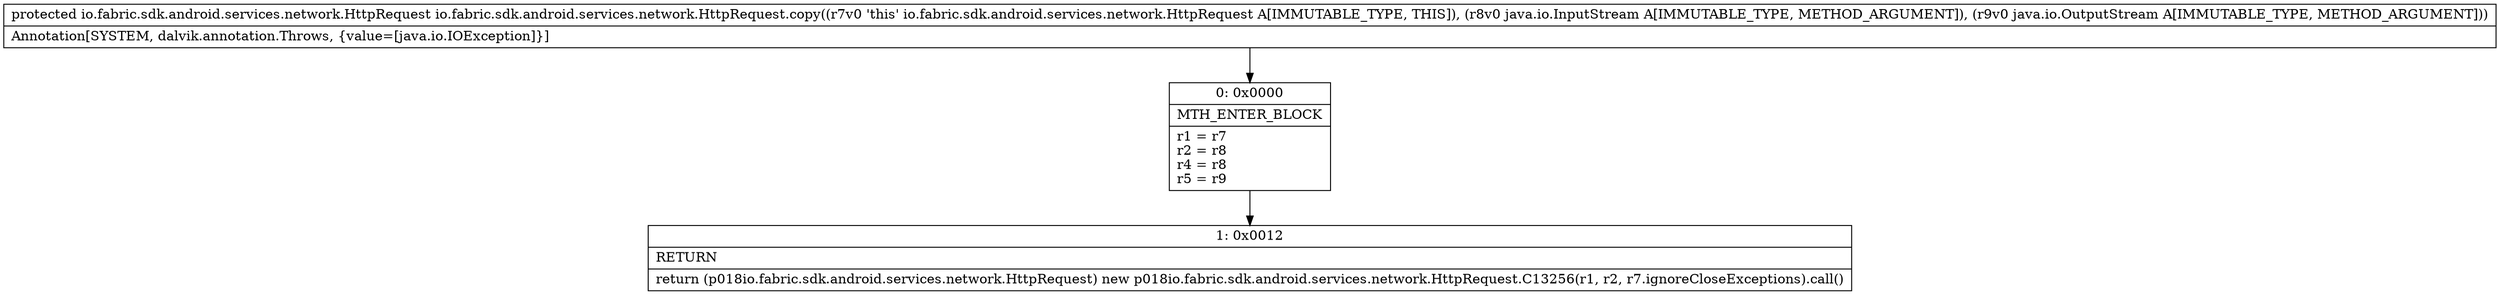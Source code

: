 digraph "CFG forio.fabric.sdk.android.services.network.HttpRequest.copy(Ljava\/io\/InputStream;Ljava\/io\/OutputStream;)Lio\/fabric\/sdk\/android\/services\/network\/HttpRequest;" {
Node_0 [shape=record,label="{0\:\ 0x0000|MTH_ENTER_BLOCK\l|r1 = r7\lr2 = r8\lr4 = r8\lr5 = r9\l}"];
Node_1 [shape=record,label="{1\:\ 0x0012|RETURN\l|return (p018io.fabric.sdk.android.services.network.HttpRequest) new p018io.fabric.sdk.android.services.network.HttpRequest.C13256(r1, r2, r7.ignoreCloseExceptions).call()\l}"];
MethodNode[shape=record,label="{protected io.fabric.sdk.android.services.network.HttpRequest io.fabric.sdk.android.services.network.HttpRequest.copy((r7v0 'this' io.fabric.sdk.android.services.network.HttpRequest A[IMMUTABLE_TYPE, THIS]), (r8v0 java.io.InputStream A[IMMUTABLE_TYPE, METHOD_ARGUMENT]), (r9v0 java.io.OutputStream A[IMMUTABLE_TYPE, METHOD_ARGUMENT]))  | Annotation[SYSTEM, dalvik.annotation.Throws, \{value=[java.io.IOException]\}]\l}"];
MethodNode -> Node_0;
Node_0 -> Node_1;
}

